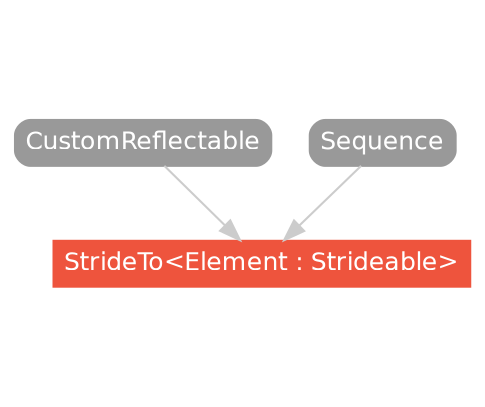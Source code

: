 strict digraph "StrideTo<Element : Strideable> - Type Hierarchy - SwiftDoc.org" {
    pad="0.1,0.8"
    node [shape=box, style="filled,rounded", color="#999999", fillcolor="#999999", fontcolor=white, fontname=Helvetica, fontnames="Helvetica,sansserif", fontsize=12, margin="0.07,0.05", height="0.3"]
    edge [color="#cccccc"]
    "CustomReflectable" [URL="/protocol/CustomReflectable/hierarchy/"]
    "Sequence" [URL="/protocol/Sequence/hierarchy/"]
    "StrideTo<Element : Strideable>" [URL="/type/StrideTo/", style="filled", fillcolor="#ee543d", color="#ee543d"]    "Sequence" -> "StrideTo<Element : Strideable>"
    "CustomReflectable" -> "StrideTo<Element : Strideable>"
    subgraph Types {
        rank = max; "StrideTo<Element : Strideable>";
    }
}